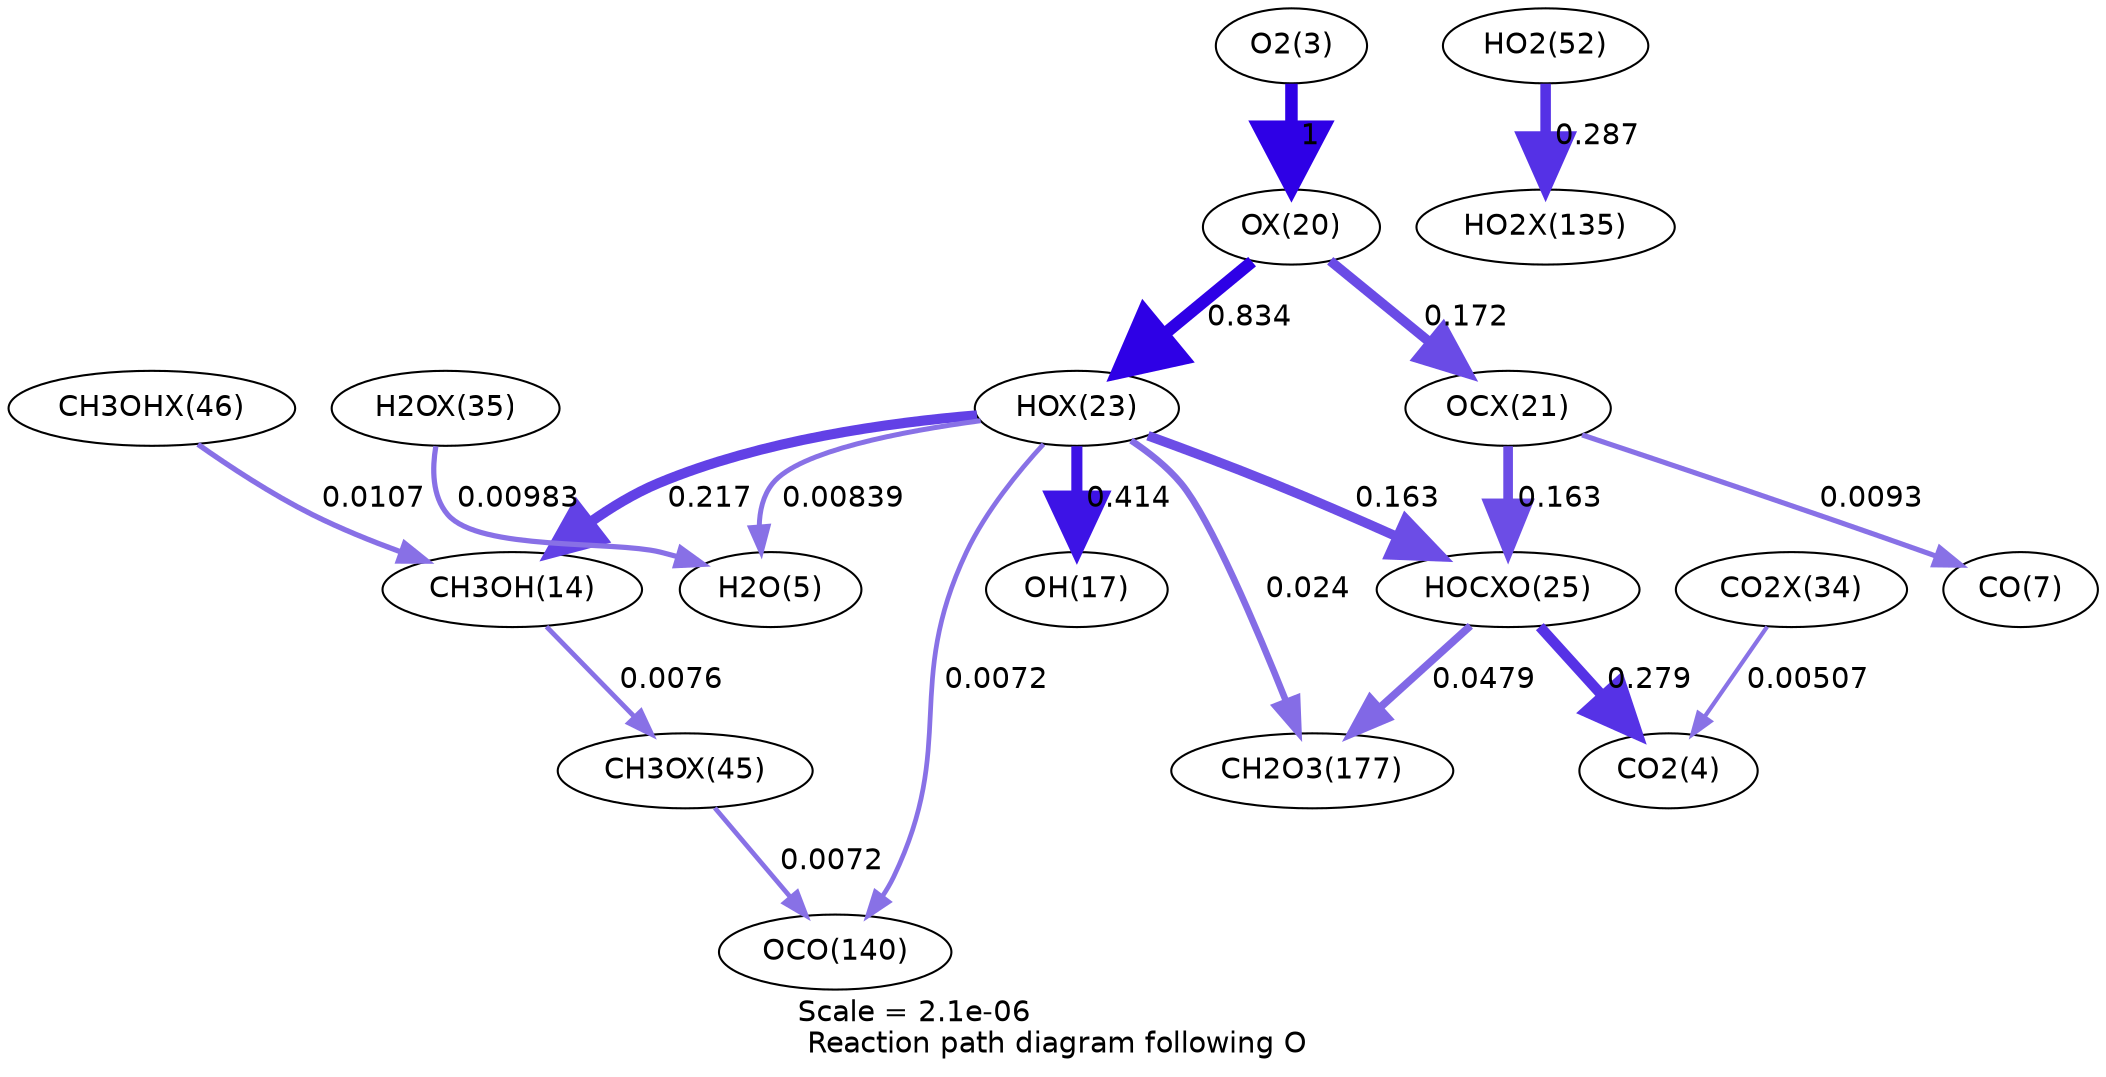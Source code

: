 digraph reaction_paths {
center=1;
s5 -> s32[fontname="Helvetica", penwidth=6, arrowsize=3, color="0.7, 1.5, 0.9"
, label=" 1"];
s32 -> s35[fontname="Helvetica", penwidth=5.86, arrowsize=2.93, color="0.7, 1.33, 0.9"
, label=" 0.834"];
s32 -> s33[fontname="Helvetica", penwidth=4.67, arrowsize=2.34, color="0.7, 0.672, 0.9"
, label=" 0.172"];
s35 -> s16[fontname="Helvetica", penwidth=4.85, arrowsize=2.42, color="0.7, 0.717, 0.9"
, label=" 0.217"];
s35 -> s19[fontname="Helvetica", penwidth=5.33, arrowsize=2.67, color="0.7, 0.914, 0.9"
, label=" 0.414"];
s35 -> s7[fontname="Helvetica", penwidth=2.39, arrowsize=1.2, color="0.7, 0.508, 0.9"
, label=" 0.00839"];
s35 -> s25[fontname="Helvetica", penwidth=2.28, arrowsize=1.14, color="0.7, 0.507, 0.9"
, label=" 0.0072"];
s35 -> s37[fontname="Helvetica", penwidth=4.63, arrowsize=2.32, color="0.7, 0.663, 0.9"
, label=" 0.163"];
s35 -> s28[fontname="Helvetica", penwidth=3.18, arrowsize=1.59, color="0.7, 0.524, 0.9"
, label=" 0.024"];
s50 -> s16[fontname="Helvetica", penwidth=2.57, arrowsize=1.29, color="0.7, 0.511, 0.9"
, label=" 0.0107"];
s16 -> s49[fontname="Helvetica", penwidth=2.32, arrowsize=1.16, color="0.7, 0.508, 0.9"
, label=" 0.0076"];
s42 -> s7[fontname="Helvetica", penwidth=2.51, arrowsize=1.26, color="0.7, 0.51, 0.9"
, label=" 0.00983"];
s49 -> s25[fontname="Helvetica", penwidth=2.28, arrowsize=1.14, color="0.7, 0.507, 0.9"
, label=" 0.0072"];
s21 -> s52[fontname="Helvetica", penwidth=5.06, arrowsize=2.53, color="0.7, 0.787, 0.9"
, label=" 0.287"];
s33 -> s9[fontname="Helvetica", penwidth=2.47, arrowsize=1.23, color="0.7, 0.509, 0.9"
, label=" 0.0093"];
s33 -> s37[fontname="Helvetica", penwidth=4.63, arrowsize=2.32, color="0.7, 0.663, 0.9"
, label=" 0.163"];
s37 -> s6[fontname="Helvetica", penwidth=5.04, arrowsize=2.52, color="0.7, 0.779, 0.9"
, label=" 0.279"];
s41 -> s6[fontname="Helvetica", penwidth=2.01, arrowsize=1.01, color="0.7, 0.505, 0.9"
, label=" 0.00507"];
s37 -> s28[fontname="Helvetica", penwidth=3.71, arrowsize=1.85, color="0.7, 0.548, 0.9"
, label=" 0.0479"];
s5 [ fontname="Helvetica", label="O2(3)"];
s6 [ fontname="Helvetica", label="CO2(4)"];
s7 [ fontname="Helvetica", label="H2O(5)"];
s9 [ fontname="Helvetica", label="CO(7)"];
s16 [ fontname="Helvetica", label="CH3OH(14)"];
s19 [ fontname="Helvetica", label="OH(17)"];
s21 [ fontname="Helvetica", label="HO2(52)"];
s25 [ fontname="Helvetica", label="OCO(140)"];
s28 [ fontname="Helvetica", label="CH2O3(177)"];
s32 [ fontname="Helvetica", label="OX(20)"];
s33 [ fontname="Helvetica", label="OCX(21)"];
s35 [ fontname="Helvetica", label="HOX(23)"];
s37 [ fontname="Helvetica", label="HOCXO(25)"];
s41 [ fontname="Helvetica", label="CO2X(34)"];
s42 [ fontname="Helvetica", label="H2OX(35)"];
s49 [ fontname="Helvetica", label="CH3OX(45)"];
s50 [ fontname="Helvetica", label="CH3OHX(46)"];
s52 [ fontname="Helvetica", label="HO2X(135)"];
 label = "Scale = 2.1e-06\l Reaction path diagram following O";
 fontname = "Helvetica";
}
